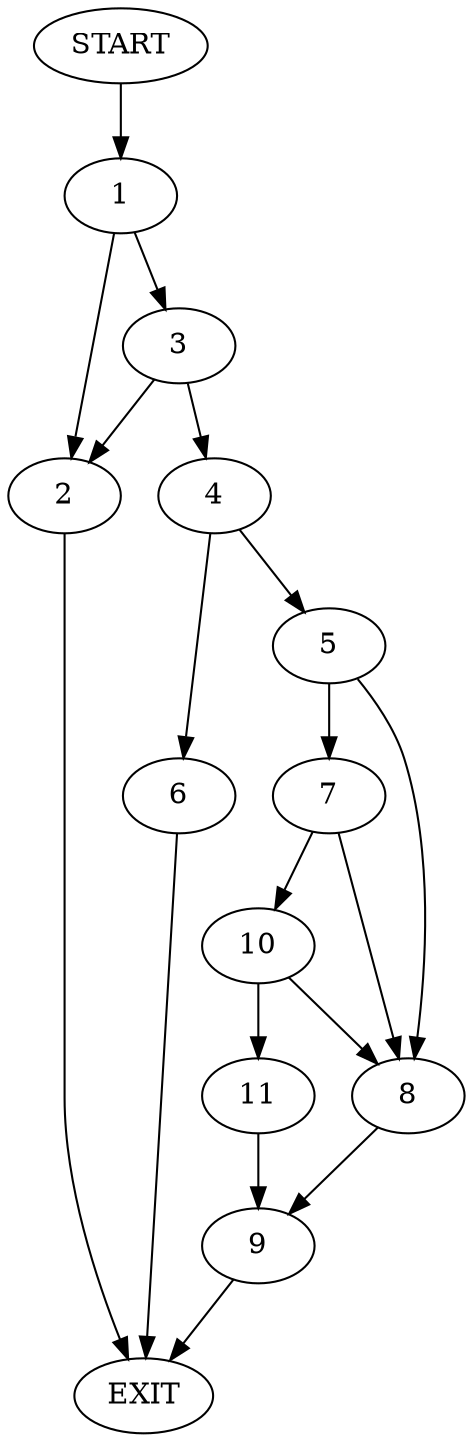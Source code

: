 digraph {
0 [label="START"]
12 [label="EXIT"]
0 -> 1
1 -> 2
1 -> 3
3 -> 2
3 -> 4
2 -> 12
4 -> 5
4 -> 6
5 -> 7
5 -> 8
6 -> 12
8 -> 9
7 -> 10
7 -> 8
10 -> 11
10 -> 8
11 -> 9
9 -> 12
}

